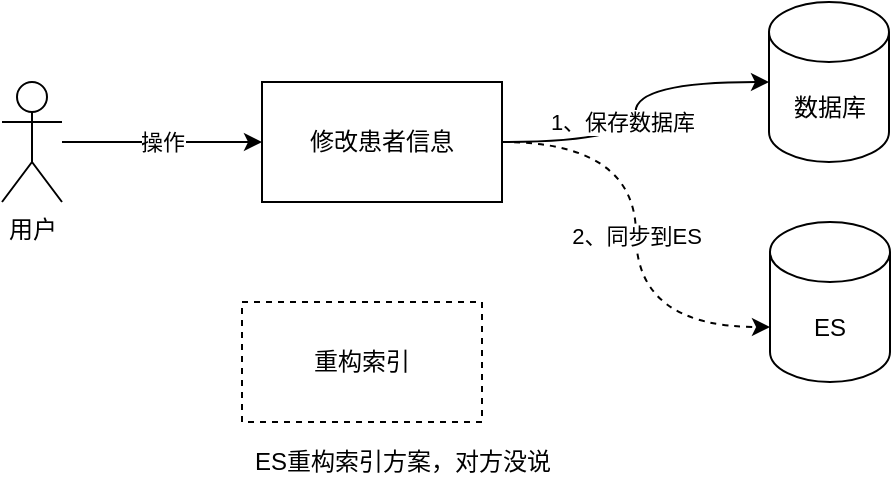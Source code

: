 <mxfile version="14.7.2" type="github">
  <diagram id="yOxXQESa26MW-8xLmlQ3" name="第 1 页">
    <mxGraphModel dx="938" dy="643" grid="1" gridSize="10" guides="1" tooltips="1" connect="1" arrows="1" fold="1" page="1" pageScale="1" pageWidth="827" pageHeight="1169" math="0" shadow="0">
      <root>
        <mxCell id="0" />
        <mxCell id="1" parent="0" />
        <mxCell id="-y8y_jzLavQzvouZhpaY-15" style="edgeStyle=orthogonalEdgeStyle;rounded=0;orthogonalLoop=1;jettySize=auto;html=1;curved=1;" edge="1" parent="1" source="-y8y_jzLavQzvouZhpaY-1" target="-y8y_jzLavQzvouZhpaY-7">
          <mxGeometry relative="1" as="geometry" />
        </mxCell>
        <mxCell id="-y8y_jzLavQzvouZhpaY-16" value="1、保存数据库" style="edgeLabel;html=1;align=center;verticalAlign=middle;resizable=0;points=[];" vertex="1" connectable="0" parent="-y8y_jzLavQzvouZhpaY-15">
          <mxGeometry x="-0.061" y="7" relative="1" as="geometry">
            <mxPoint as="offset" />
          </mxGeometry>
        </mxCell>
        <mxCell id="-y8y_jzLavQzvouZhpaY-17" value="2、同步到ES" style="edgeStyle=orthogonalEdgeStyle;curved=1;rounded=0;orthogonalLoop=1;jettySize=auto;html=1;entryX=0;entryY=0;entryDx=0;entryDy=52.5;entryPerimeter=0;dashed=1;" edge="1" parent="1" source="-y8y_jzLavQzvouZhpaY-1" target="-y8y_jzLavQzvouZhpaY-10">
          <mxGeometry relative="1" as="geometry" />
        </mxCell>
        <mxCell id="-y8y_jzLavQzvouZhpaY-1" value="修改患者信息" style="rounded=0;whiteSpace=wrap;html=1;" vertex="1" parent="1">
          <mxGeometry x="190" y="200" width="120" height="60" as="geometry" />
        </mxCell>
        <mxCell id="-y8y_jzLavQzvouZhpaY-5" value="操作" style="edgeStyle=orthogonalEdgeStyle;rounded=0;orthogonalLoop=1;jettySize=auto;html=1;entryX=0;entryY=0.5;entryDx=0;entryDy=0;" edge="1" parent="1" source="-y8y_jzLavQzvouZhpaY-2" target="-y8y_jzLavQzvouZhpaY-1">
          <mxGeometry relative="1" as="geometry" />
        </mxCell>
        <mxCell id="-y8y_jzLavQzvouZhpaY-2" value="用户" style="shape=umlActor;verticalLabelPosition=bottom;verticalAlign=top;html=1;outlineConnect=0;" vertex="1" parent="1">
          <mxGeometry x="60" y="200" width="30" height="60" as="geometry" />
        </mxCell>
        <mxCell id="-y8y_jzLavQzvouZhpaY-7" value="数据库" style="shape=cylinder3;whiteSpace=wrap;html=1;boundedLbl=1;backgroundOutline=1;size=15;" vertex="1" parent="1">
          <mxGeometry x="443.5" y="160" width="60" height="80" as="geometry" />
        </mxCell>
        <mxCell id="-y8y_jzLavQzvouZhpaY-10" value="ES" style="shape=cylinder3;whiteSpace=wrap;html=1;boundedLbl=1;backgroundOutline=1;size=15;" vertex="1" parent="1">
          <mxGeometry x="444" y="270" width="60" height="80" as="geometry" />
        </mxCell>
        <mxCell id="-y8y_jzLavQzvouZhpaY-18" value="重构索引" style="rounded=0;whiteSpace=wrap;html=1;dashed=1;" vertex="1" parent="1">
          <mxGeometry x="180" y="310" width="120" height="60" as="geometry" />
        </mxCell>
        <mxCell id="-y8y_jzLavQzvouZhpaY-19" value="ES重构索引方案，对方没说" style="text;html=1;align=center;verticalAlign=middle;resizable=0;points=[];autosize=1;strokeColor=none;" vertex="1" parent="1">
          <mxGeometry x="180" y="380" width="160" height="20" as="geometry" />
        </mxCell>
      </root>
    </mxGraphModel>
  </diagram>
</mxfile>
